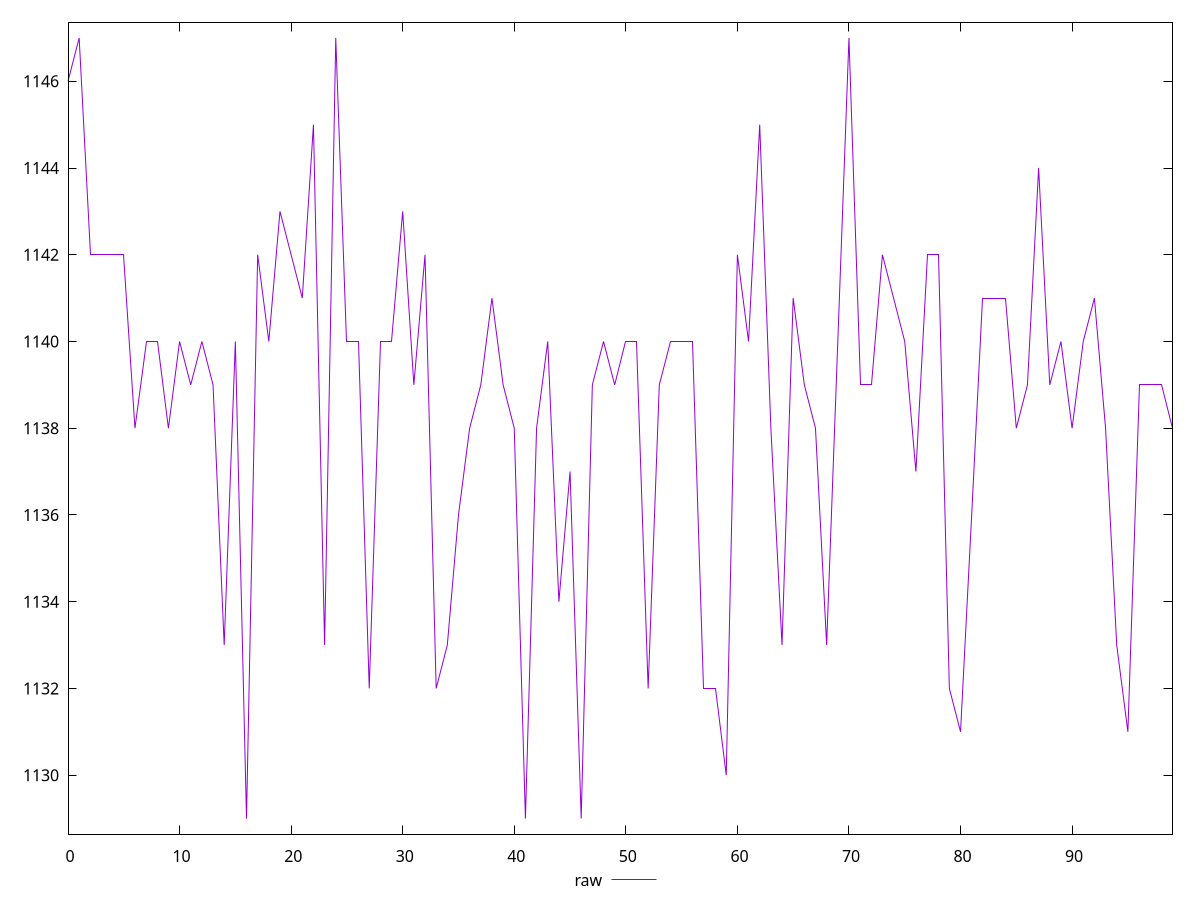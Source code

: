 reset

$raw <<EOF
0 1146
1 1147
2 1142
3 1142
4 1142
5 1142
6 1138
7 1140
8 1140
9 1138
10 1140
11 1139
12 1140
13 1139
14 1133
15 1140
16 1129
17 1142
18 1140
19 1143
20 1142
21 1141
22 1145
23 1133
24 1147
25 1140
26 1140
27 1132
28 1140
29 1140
30 1143
31 1139
32 1142
33 1132
34 1133
35 1136
36 1138
37 1139
38 1141
39 1139
40 1138
41 1129
42 1138
43 1140
44 1134
45 1137
46 1129
47 1139
48 1140
49 1139
50 1140
51 1140
52 1132
53 1139
54 1140
55 1140
56 1140
57 1132
58 1132
59 1130
60 1142
61 1140
62 1145
63 1138
64 1133
65 1141
66 1139
67 1138
68 1133
69 1140
70 1147
71 1139
72 1139
73 1142
74 1141
75 1140
76 1137
77 1142
78 1142
79 1132
80 1131
81 1136
82 1141
83 1141
84 1141
85 1138
86 1139
87 1144
88 1139
89 1140
90 1138
91 1140
92 1141
93 1138
94 1133
95 1131
96 1139
97 1139
98 1139
99 1138
EOF

set key outside below
set xrange [0:99]
set yrange [1128.64:1147.36]
set trange [1128.64:1147.36]
set terminal svg size 640, 500 enhanced background rgb 'white'
set output "reports/report_00031_2021-02-24T23-18-18.084Z/uses-rel-preload/samples/agenda/raw/values.svg"

plot $raw title "raw" with line

reset
